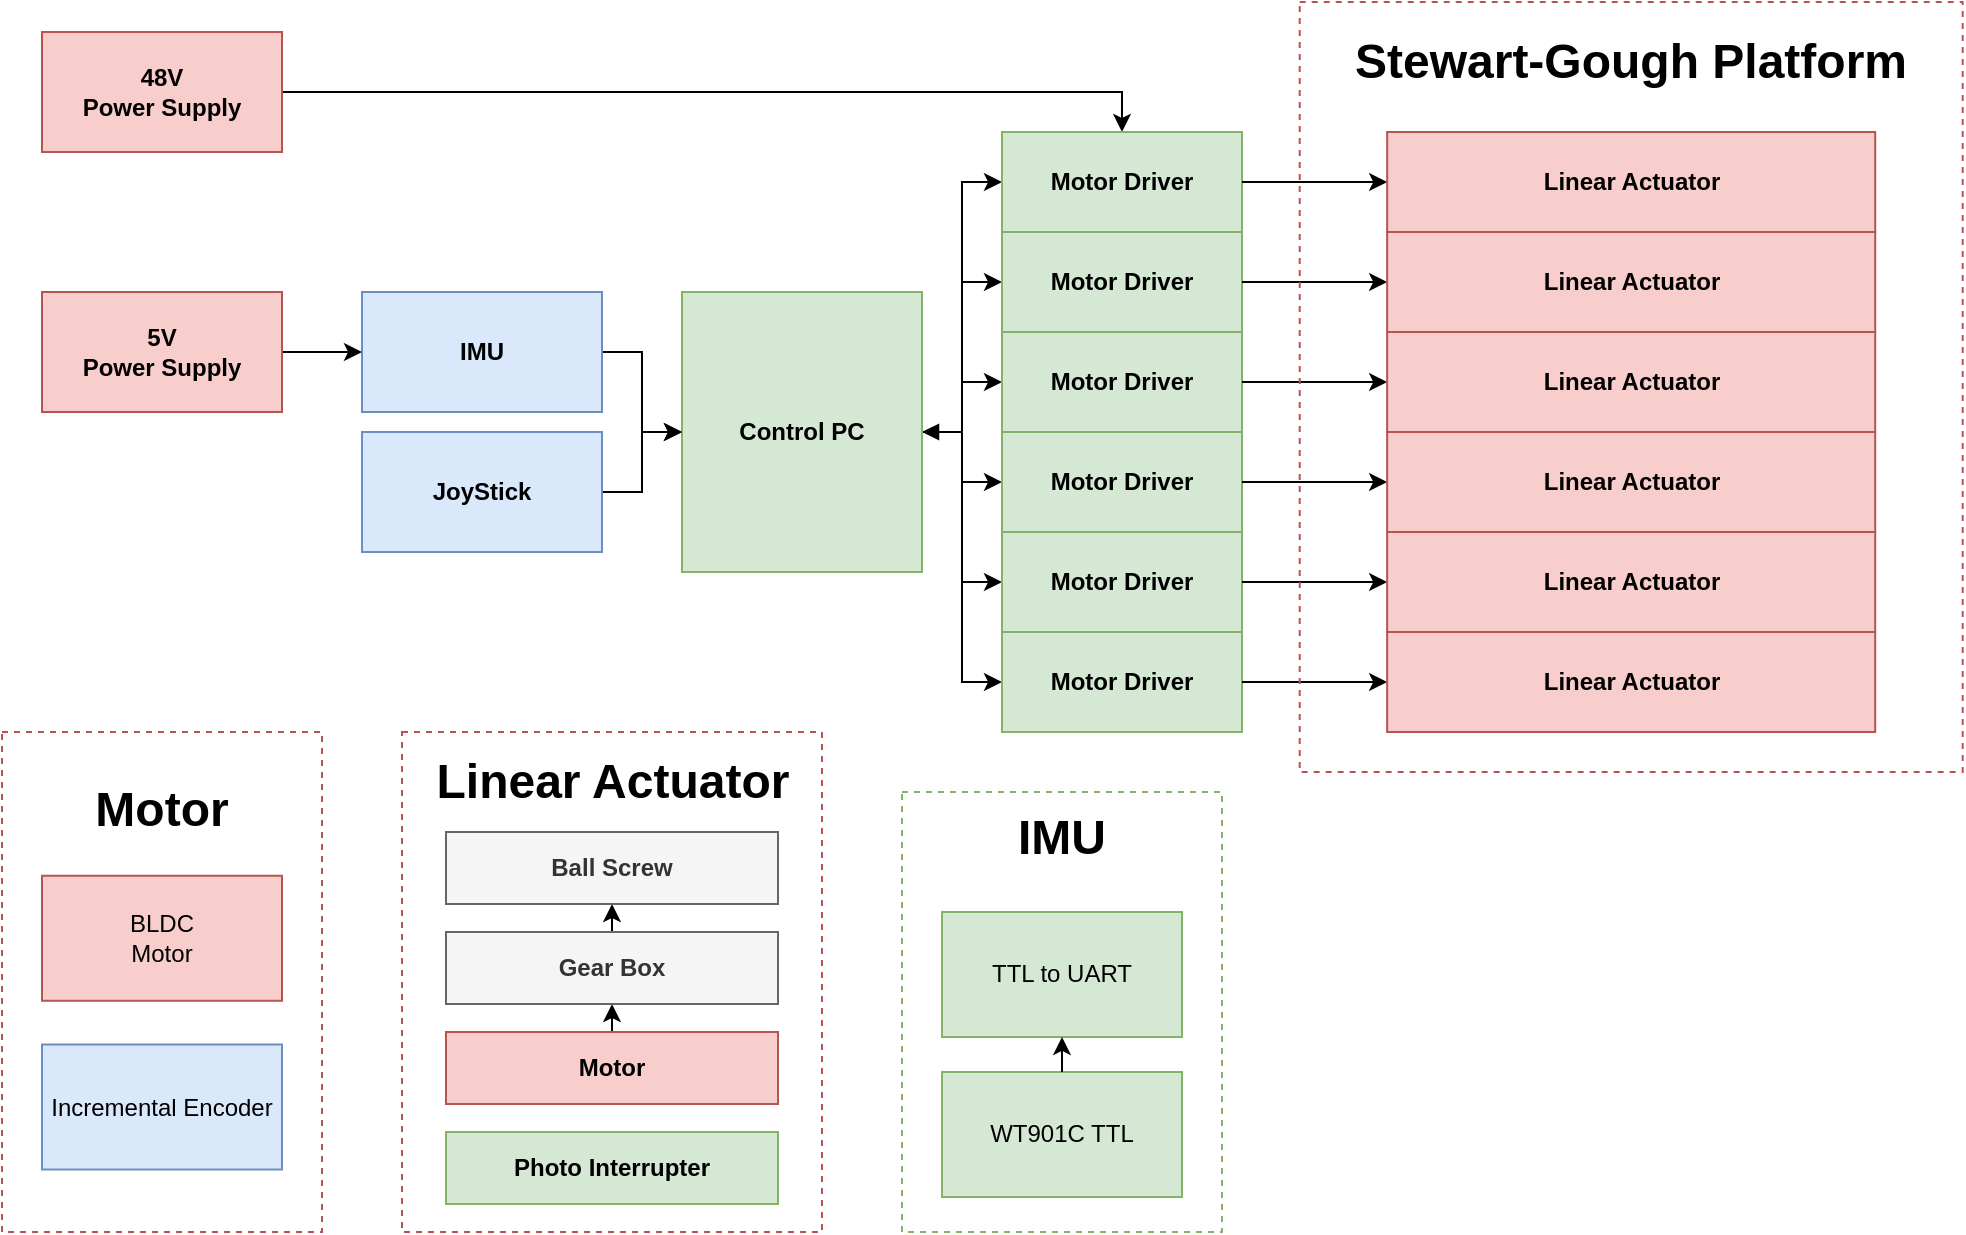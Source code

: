 <mxfile version="20.6.0" type="github">
  <diagram id="8bSMZnSCWfxR5P--v4D5" name="페이지-1">
    <mxGraphModel dx="1422" dy="754" grid="1" gridSize="10" guides="1" tooltips="1" connect="1" arrows="1" fold="1" page="1" pageScale="1" pageWidth="827" pageHeight="1169" math="0" shadow="0">
      <root>
        <mxCell id="0" />
        <mxCell id="1" parent="0" />
        <mxCell id="63neIwI_dCzHbPOVYyF_-1" value="" style="edgeStyle=orthogonalEdgeStyle;rounded=0;orthogonalLoop=1;jettySize=auto;html=1;" parent="1" source="63neIwI_dCzHbPOVYyF_-7" target="63neIwI_dCzHbPOVYyF_-33" edge="1">
          <mxGeometry relative="1" as="geometry" />
        </mxCell>
        <mxCell id="63neIwI_dCzHbPOVYyF_-2" style="edgeStyle=orthogonalEdgeStyle;rounded=0;orthogonalLoop=1;jettySize=auto;html=1;exitX=1;exitY=0.5;exitDx=0;exitDy=0;entryX=0;entryY=0.5;entryDx=0;entryDy=0;" parent="1" source="63neIwI_dCzHbPOVYyF_-7" target="63neIwI_dCzHbPOVYyF_-34" edge="1">
          <mxGeometry relative="1" as="geometry" />
        </mxCell>
        <mxCell id="63neIwI_dCzHbPOVYyF_-3" style="edgeStyle=orthogonalEdgeStyle;rounded=0;orthogonalLoop=1;jettySize=auto;html=1;exitX=1;exitY=0.5;exitDx=0;exitDy=0;entryX=0;entryY=0.5;entryDx=0;entryDy=0;" parent="1" source="63neIwI_dCzHbPOVYyF_-7" target="63neIwI_dCzHbPOVYyF_-35" edge="1">
          <mxGeometry relative="1" as="geometry" />
        </mxCell>
        <mxCell id="63neIwI_dCzHbPOVYyF_-4" style="edgeStyle=orthogonalEdgeStyle;rounded=0;orthogonalLoop=1;jettySize=auto;html=1;exitX=1;exitY=0.5;exitDx=0;exitDy=0;entryX=0;entryY=0.5;entryDx=0;entryDy=0;" parent="1" source="63neIwI_dCzHbPOVYyF_-7" target="63neIwI_dCzHbPOVYyF_-32" edge="1">
          <mxGeometry relative="1" as="geometry" />
        </mxCell>
        <mxCell id="63neIwI_dCzHbPOVYyF_-5" style="edgeStyle=orthogonalEdgeStyle;rounded=0;orthogonalLoop=1;jettySize=auto;html=1;exitX=1;exitY=0.5;exitDx=0;exitDy=0;entryX=0;entryY=0.5;entryDx=0;entryDy=0;" parent="1" source="63neIwI_dCzHbPOVYyF_-7" target="63neIwI_dCzHbPOVYyF_-31" edge="1">
          <mxGeometry relative="1" as="geometry" />
        </mxCell>
        <mxCell id="63neIwI_dCzHbPOVYyF_-6" style="edgeStyle=orthogonalEdgeStyle;rounded=0;orthogonalLoop=1;jettySize=auto;html=1;exitX=1;exitY=0.5;exitDx=0;exitDy=0;entryX=0;entryY=0.5;entryDx=0;entryDy=0;startArrow=block;startFill=1;" parent="1" source="63neIwI_dCzHbPOVYyF_-7" target="63neIwI_dCzHbPOVYyF_-30" edge="1">
          <mxGeometry relative="1" as="geometry" />
        </mxCell>
        <mxCell id="63neIwI_dCzHbPOVYyF_-7" value="&lt;b&gt;Control PC&lt;/b&gt;" style="rounded=0;whiteSpace=wrap;html=1;fillColor=#d5e8d4;strokeColor=#82b366;" parent="1" vertex="1">
          <mxGeometry x="420" y="270" width="120" height="140" as="geometry" />
        </mxCell>
        <mxCell id="63neIwI_dCzHbPOVYyF_-8" value="" style="edgeStyle=orthogonalEdgeStyle;rounded=0;orthogonalLoop=1;jettySize=auto;html=1;" parent="1" source="63neIwI_dCzHbPOVYyF_-9" target="63neIwI_dCzHbPOVYyF_-7" edge="1">
          <mxGeometry relative="1" as="geometry" />
        </mxCell>
        <mxCell id="63neIwI_dCzHbPOVYyF_-9" value="&lt;b&gt;IMU&lt;/b&gt;" style="rounded=0;whiteSpace=wrap;html=1;fillColor=#dae8fc;strokeColor=#6c8ebf;" parent="1" vertex="1">
          <mxGeometry x="260" y="270" width="120" height="60" as="geometry" />
        </mxCell>
        <mxCell id="63neIwI_dCzHbPOVYyF_-10" value="" style="edgeStyle=orthogonalEdgeStyle;rounded=0;orthogonalLoop=1;jettySize=auto;html=1;" parent="1" source="63neIwI_dCzHbPOVYyF_-11" target="63neIwI_dCzHbPOVYyF_-7" edge="1">
          <mxGeometry relative="1" as="geometry" />
        </mxCell>
        <mxCell id="63neIwI_dCzHbPOVYyF_-11" value="&lt;b&gt;JoyStick&lt;/b&gt;" style="rounded=0;whiteSpace=wrap;html=1;fillColor=#dae8fc;strokeColor=#6c8ebf;" parent="1" vertex="1">
          <mxGeometry x="260" y="340" width="120" height="60" as="geometry" />
        </mxCell>
        <mxCell id="63neIwI_dCzHbPOVYyF_-12" value="" style="edgeStyle=orthogonalEdgeStyle;rounded=0;orthogonalLoop=1;jettySize=auto;html=1;" parent="1" source="63neIwI_dCzHbPOVYyF_-13" target="63neIwI_dCzHbPOVYyF_-9" edge="1">
          <mxGeometry relative="1" as="geometry" />
        </mxCell>
        <mxCell id="63neIwI_dCzHbPOVYyF_-13" value="&lt;b&gt;5V&lt;br&gt;Power Supply&lt;/b&gt;" style="rounded=0;whiteSpace=wrap;html=1;fillColor=#f8cecc;strokeColor=#b85450;" parent="1" vertex="1">
          <mxGeometry x="100" y="270" width="120" height="60" as="geometry" />
        </mxCell>
        <mxCell id="63neIwI_dCzHbPOVYyF_-14" style="edgeStyle=orthogonalEdgeStyle;rounded=0;orthogonalLoop=1;jettySize=auto;html=1;exitX=1;exitY=0.5;exitDx=0;exitDy=0;entryX=0.5;entryY=0;entryDx=0;entryDy=0;" parent="1" source="63neIwI_dCzHbPOVYyF_-15" target="63neIwI_dCzHbPOVYyF_-30" edge="1">
          <mxGeometry relative="1" as="geometry" />
        </mxCell>
        <mxCell id="63neIwI_dCzHbPOVYyF_-15" value="&lt;b&gt;48V&lt;br&gt;Power Supply&lt;/b&gt;" style="rounded=0;whiteSpace=wrap;html=1;fillColor=#f8cecc;strokeColor=#b85450;" parent="1" vertex="1">
          <mxGeometry x="100" y="140" width="120" height="60" as="geometry" />
        </mxCell>
        <mxCell id="63neIwI_dCzHbPOVYyF_-24" value="" style="group" parent="1" vertex="1" connectable="0">
          <mxGeometry x="80" y="490" width="160" height="250" as="geometry" />
        </mxCell>
        <mxCell id="63neIwI_dCzHbPOVYyF_-25" value="" style="rounded=0;whiteSpace=wrap;html=1;fillColor=none;dashed=1;strokeColor=#b85450;" parent="63neIwI_dCzHbPOVYyF_-24" vertex="1">
          <mxGeometry width="160" height="250" as="geometry" />
        </mxCell>
        <mxCell id="63neIwI_dCzHbPOVYyF_-26" value="Incremental Encoder" style="rounded=0;whiteSpace=wrap;html=1;fillColor=#dae8fc;strokeColor=#6c8ebf;" parent="63neIwI_dCzHbPOVYyF_-24" vertex="1">
          <mxGeometry x="20" y="156.25" width="120" height="62.5" as="geometry" />
        </mxCell>
        <mxCell id="63neIwI_dCzHbPOVYyF_-27" value="&lt;h1&gt;Motor&lt;/h1&gt;" style="text;html=1;strokeColor=none;fillColor=none;align=center;verticalAlign=middle;whiteSpace=wrap;rounded=0;dashed=1;" parent="63neIwI_dCzHbPOVYyF_-24" vertex="1">
          <mxGeometry x="50" y="15.625" width="60" height="46.875" as="geometry" />
        </mxCell>
        <mxCell id="63neIwI_dCzHbPOVYyF_-28" value="BLDC&lt;br&gt;Motor" style="rounded=0;whiteSpace=wrap;html=1;fillColor=#f8cecc;strokeColor=#b85450;" parent="63neIwI_dCzHbPOVYyF_-24" vertex="1">
          <mxGeometry x="20" y="71.875" width="120" height="62.5" as="geometry" />
        </mxCell>
        <mxCell id="63neIwI_dCzHbPOVYyF_-29" value="" style="group" parent="1" vertex="1" connectable="0">
          <mxGeometry x="580" y="190" width="120" height="300" as="geometry" />
        </mxCell>
        <mxCell id="63neIwI_dCzHbPOVYyF_-30" value="&lt;b&gt;Motor Driver&lt;/b&gt;" style="rounded=0;whiteSpace=wrap;html=1;fillColor=#d5e8d4;strokeColor=#82b366;" parent="63neIwI_dCzHbPOVYyF_-29" vertex="1">
          <mxGeometry width="120" height="50" as="geometry" />
        </mxCell>
        <mxCell id="63neIwI_dCzHbPOVYyF_-31" value="&lt;b&gt;Motor Driver&lt;/b&gt;" style="rounded=0;whiteSpace=wrap;html=1;fillColor=#d5e8d4;strokeColor=#82b366;" parent="63neIwI_dCzHbPOVYyF_-29" vertex="1">
          <mxGeometry y="50" width="120" height="50" as="geometry" />
        </mxCell>
        <mxCell id="63neIwI_dCzHbPOVYyF_-32" value="&lt;b&gt;Motor Driver&lt;/b&gt;" style="rounded=0;whiteSpace=wrap;html=1;fillColor=#d5e8d4;strokeColor=#82b366;" parent="63neIwI_dCzHbPOVYyF_-29" vertex="1">
          <mxGeometry y="100" width="120" height="50" as="geometry" />
        </mxCell>
        <mxCell id="63neIwI_dCzHbPOVYyF_-33" value="&lt;b&gt;Motor Driver&lt;/b&gt;" style="rounded=0;whiteSpace=wrap;html=1;fillColor=#d5e8d4;strokeColor=#82b366;" parent="63neIwI_dCzHbPOVYyF_-29" vertex="1">
          <mxGeometry y="150" width="120" height="50" as="geometry" />
        </mxCell>
        <mxCell id="63neIwI_dCzHbPOVYyF_-34" value="&lt;b&gt;Motor Driver&lt;/b&gt;" style="rounded=0;whiteSpace=wrap;html=1;fillColor=#d5e8d4;strokeColor=#82b366;" parent="63neIwI_dCzHbPOVYyF_-29" vertex="1">
          <mxGeometry y="200" width="120" height="50" as="geometry" />
        </mxCell>
        <mxCell id="63neIwI_dCzHbPOVYyF_-35" value="&lt;b&gt;Motor Driver&lt;/b&gt;" style="rounded=0;whiteSpace=wrap;html=1;fillColor=#d5e8d4;strokeColor=#82b366;" parent="63neIwI_dCzHbPOVYyF_-29" vertex="1">
          <mxGeometry y="250" width="120" height="50" as="geometry" />
        </mxCell>
        <mxCell id="63neIwI_dCzHbPOVYyF_-36" style="edgeStyle=orthogonalEdgeStyle;rounded=0;orthogonalLoop=1;jettySize=auto;html=1;exitX=1;exitY=0.5;exitDx=0;exitDy=0;" parent="1" source="63neIwI_dCzHbPOVYyF_-30" target="63neIwI_dCzHbPOVYyF_-46" edge="1">
          <mxGeometry relative="1" as="geometry" />
        </mxCell>
        <mxCell id="63neIwI_dCzHbPOVYyF_-37" style="edgeStyle=orthogonalEdgeStyle;rounded=0;orthogonalLoop=1;jettySize=auto;html=1;exitX=1;exitY=0.5;exitDx=0;exitDy=0;" parent="1" source="63neIwI_dCzHbPOVYyF_-31" target="63neIwI_dCzHbPOVYyF_-47" edge="1">
          <mxGeometry relative="1" as="geometry" />
        </mxCell>
        <mxCell id="63neIwI_dCzHbPOVYyF_-38" style="edgeStyle=orthogonalEdgeStyle;rounded=0;orthogonalLoop=1;jettySize=auto;html=1;exitX=1;exitY=0.5;exitDx=0;exitDy=0;entryX=0;entryY=0.5;entryDx=0;entryDy=0;" parent="1" source="63neIwI_dCzHbPOVYyF_-32" target="63neIwI_dCzHbPOVYyF_-48" edge="1">
          <mxGeometry relative="1" as="geometry" />
        </mxCell>
        <mxCell id="63neIwI_dCzHbPOVYyF_-39" style="edgeStyle=orthogonalEdgeStyle;rounded=0;orthogonalLoop=1;jettySize=auto;html=1;exitX=1;exitY=0.5;exitDx=0;exitDy=0;" parent="1" source="63neIwI_dCzHbPOVYyF_-33" target="63neIwI_dCzHbPOVYyF_-49" edge="1">
          <mxGeometry relative="1" as="geometry" />
        </mxCell>
        <mxCell id="63neIwI_dCzHbPOVYyF_-40" style="edgeStyle=orthogonalEdgeStyle;rounded=0;orthogonalLoop=1;jettySize=auto;html=1;exitX=1;exitY=0.5;exitDx=0;exitDy=0;entryX=0;entryY=0.5;entryDx=0;entryDy=0;" parent="1" source="63neIwI_dCzHbPOVYyF_-34" target="63neIwI_dCzHbPOVYyF_-50" edge="1">
          <mxGeometry relative="1" as="geometry" />
        </mxCell>
        <mxCell id="63neIwI_dCzHbPOVYyF_-41" style="edgeStyle=orthogonalEdgeStyle;rounded=0;orthogonalLoop=1;jettySize=auto;html=1;exitX=1;exitY=0.5;exitDx=0;exitDy=0;entryX=0;entryY=0.5;entryDx=0;entryDy=0;" parent="1" source="63neIwI_dCzHbPOVYyF_-35" target="63neIwI_dCzHbPOVYyF_-51" edge="1">
          <mxGeometry relative="1" as="geometry" />
        </mxCell>
        <mxCell id="63neIwI_dCzHbPOVYyF_-42" value="" style="group" parent="1" vertex="1" connectable="0">
          <mxGeometry x="728.86" y="125" width="331.48" height="385" as="geometry" />
        </mxCell>
        <mxCell id="63neIwI_dCzHbPOVYyF_-43" value="" style="rounded=0;whiteSpace=wrap;html=1;dashed=1;fillColor=none;strokeColor=#b85450;" parent="63neIwI_dCzHbPOVYyF_-42" vertex="1">
          <mxGeometry width="331.48" height="385" as="geometry" />
        </mxCell>
        <mxCell id="63neIwI_dCzHbPOVYyF_-44" value="&lt;h1&gt;Stewart-Gough Platform&lt;/h1&gt;" style="text;html=1;strokeColor=none;fillColor=none;align=center;verticalAlign=middle;whiteSpace=wrap;rounded=0;dashed=1;" parent="63neIwI_dCzHbPOVYyF_-42" vertex="1">
          <mxGeometry x="23.1" y="15" width="285.29" height="30" as="geometry" />
        </mxCell>
        <mxCell id="63neIwI_dCzHbPOVYyF_-45" value="" style="group" parent="63neIwI_dCzHbPOVYyF_-42" vertex="1" connectable="0">
          <mxGeometry x="43.717" y="65" width="244.04" height="300" as="geometry" />
        </mxCell>
        <mxCell id="63neIwI_dCzHbPOVYyF_-46" value="&lt;b&gt;Linear Actuator&lt;/b&gt;" style="rounded=0;whiteSpace=wrap;html=1;fillColor=#f8cecc;strokeColor=#b85450;" parent="63neIwI_dCzHbPOVYyF_-45" vertex="1">
          <mxGeometry x="0.01" width="244.03" height="50" as="geometry" />
        </mxCell>
        <mxCell id="63neIwI_dCzHbPOVYyF_-47" value="&lt;b&gt;Linear Actuator&lt;/b&gt;" style="rounded=0;whiteSpace=wrap;html=1;fillColor=#f8cecc;strokeColor=#b85450;" parent="63neIwI_dCzHbPOVYyF_-45" vertex="1">
          <mxGeometry y="50" width="244.03" height="50" as="geometry" />
        </mxCell>
        <mxCell id="63neIwI_dCzHbPOVYyF_-48" value="&lt;b&gt;Linear Actuator&lt;/b&gt;" style="rounded=0;whiteSpace=wrap;html=1;fillColor=#f8cecc;strokeColor=#b85450;" parent="63neIwI_dCzHbPOVYyF_-45" vertex="1">
          <mxGeometry y="100" width="244.03" height="50" as="geometry" />
        </mxCell>
        <mxCell id="63neIwI_dCzHbPOVYyF_-49" value="&lt;b&gt;Linear Actuator&lt;/b&gt;" style="rounded=0;whiteSpace=wrap;html=1;fillColor=#f8cecc;strokeColor=#b85450;" parent="63neIwI_dCzHbPOVYyF_-45" vertex="1">
          <mxGeometry y="150" width="244.03" height="50" as="geometry" />
        </mxCell>
        <mxCell id="63neIwI_dCzHbPOVYyF_-50" value="&lt;b&gt;Linear Actuator&lt;/b&gt;" style="rounded=0;whiteSpace=wrap;html=1;fillColor=#f8cecc;strokeColor=#b85450;" parent="63neIwI_dCzHbPOVYyF_-45" vertex="1">
          <mxGeometry y="200" width="244.03" height="50" as="geometry" />
        </mxCell>
        <mxCell id="63neIwI_dCzHbPOVYyF_-51" value="&lt;b&gt;Linear Actuator&lt;/b&gt;" style="rounded=0;whiteSpace=wrap;html=1;fillColor=#f8cecc;strokeColor=#b85450;" parent="63neIwI_dCzHbPOVYyF_-45" vertex="1">
          <mxGeometry y="250" width="244.03" height="50" as="geometry" />
        </mxCell>
        <mxCell id="63neIwI_dCzHbPOVYyF_-17" value="" style="rounded=0;whiteSpace=wrap;html=1;fillColor=none;strokeColor=#b85450;dashed=1;" parent="1" vertex="1">
          <mxGeometry x="280" y="490" width="210" height="250" as="geometry" />
        </mxCell>
        <mxCell id="63neIwI_dCzHbPOVYyF_-18" style="edgeStyle=orthogonalEdgeStyle;rounded=0;orthogonalLoop=1;jettySize=auto;html=1;exitX=0.5;exitY=0;exitDx=0;exitDy=0;entryX=0.5;entryY=1;entryDx=0;entryDy=0;" parent="1" source="63neIwI_dCzHbPOVYyF_-19" target="63neIwI_dCzHbPOVYyF_-21" edge="1">
          <mxGeometry relative="1" as="geometry" />
        </mxCell>
        <mxCell id="63neIwI_dCzHbPOVYyF_-19" value="&lt;b&gt;Motor&lt;/b&gt;" style="rounded=0;whiteSpace=wrap;html=1;fillColor=#f8cecc;strokeColor=#b85450;" parent="1" vertex="1">
          <mxGeometry x="302" y="640" width="166" height="36" as="geometry" />
        </mxCell>
        <mxCell id="63neIwI_dCzHbPOVYyF_-20" style="edgeStyle=orthogonalEdgeStyle;rounded=0;orthogonalLoop=1;jettySize=auto;html=1;exitX=0.5;exitY=0;exitDx=0;exitDy=0;entryX=0.5;entryY=1;entryDx=0;entryDy=0;" parent="1" source="63neIwI_dCzHbPOVYyF_-21" target="63neIwI_dCzHbPOVYyF_-22" edge="1">
          <mxGeometry relative="1" as="geometry" />
        </mxCell>
        <mxCell id="63neIwI_dCzHbPOVYyF_-21" value="&lt;b&gt;Gear Box&lt;/b&gt;" style="rounded=0;whiteSpace=wrap;html=1;fillColor=#f5f5f5;fontColor=#333333;strokeColor=#666666;" parent="1" vertex="1">
          <mxGeometry x="302" y="590" width="166" height="36" as="geometry" />
        </mxCell>
        <mxCell id="63neIwI_dCzHbPOVYyF_-22" value="&lt;b&gt;Ball Screw&lt;/b&gt;" style="rounded=0;whiteSpace=wrap;html=1;fillColor=#f5f5f5;fontColor=#333333;strokeColor=#666666;" parent="1" vertex="1">
          <mxGeometry x="302" y="540" width="166" height="36" as="geometry" />
        </mxCell>
        <mxCell id="63neIwI_dCzHbPOVYyF_-23" value="&lt;h1&gt;Linear Actuator&lt;/h1&gt;" style="text;html=1;strokeColor=none;fillColor=none;align=center;verticalAlign=middle;whiteSpace=wrap;rounded=0;dashed=1;" parent="1" vertex="1">
          <mxGeometry x="282.5" y="500" width="205" height="30" as="geometry" />
        </mxCell>
        <mxCell id="63neIwI_dCzHbPOVYyF_-52" value="&lt;b&gt;Photo Interrupter&lt;/b&gt;" style="rounded=0;whiteSpace=wrap;html=1;fillColor=#d5e8d4;strokeColor=#82b366;" parent="1" vertex="1">
          <mxGeometry x="302" y="690" width="166" height="36" as="geometry" />
        </mxCell>
        <mxCell id="qbGc8GxLN_YdWcoP7S5h-10" value="" style="group" vertex="1" connectable="0" parent="1">
          <mxGeometry x="530" y="520" width="160" height="220" as="geometry" />
        </mxCell>
        <mxCell id="qbGc8GxLN_YdWcoP7S5h-2" value="" style="rounded=0;whiteSpace=wrap;html=1;fillColor=none;dashed=1;strokeColor=#82b366;" vertex="1" parent="qbGc8GxLN_YdWcoP7S5h-10">
          <mxGeometry width="160" height="220" as="geometry" />
        </mxCell>
        <mxCell id="qbGc8GxLN_YdWcoP7S5h-4" value="&lt;h1&gt;IMU&lt;/h1&gt;" style="text;html=1;strokeColor=none;fillColor=none;align=center;verticalAlign=middle;whiteSpace=wrap;rounded=0;dashed=1;" vertex="1" parent="qbGc8GxLN_YdWcoP7S5h-10">
          <mxGeometry x="50" y="0.005" width="60" height="46.875" as="geometry" />
        </mxCell>
        <mxCell id="qbGc8GxLN_YdWcoP7S5h-5" value="WT901C TTL" style="rounded=0;whiteSpace=wrap;html=1;fillColor=#d5e8d4;strokeColor=#82b366;" vertex="1" parent="qbGc8GxLN_YdWcoP7S5h-10">
          <mxGeometry x="20" y="140.005" width="120" height="62.5" as="geometry" />
        </mxCell>
        <mxCell id="qbGc8GxLN_YdWcoP7S5h-6" value="TTL to UART" style="rounded=0;whiteSpace=wrap;html=1;fillColor=#d5e8d4;strokeColor=#82b366;" vertex="1" parent="qbGc8GxLN_YdWcoP7S5h-10">
          <mxGeometry x="20" y="59.995" width="120" height="62.5" as="geometry" />
        </mxCell>
        <mxCell id="qbGc8GxLN_YdWcoP7S5h-8" style="edgeStyle=orthogonalEdgeStyle;rounded=0;orthogonalLoop=1;jettySize=auto;html=1;exitX=0.5;exitY=0;exitDx=0;exitDy=0;entryX=0.5;entryY=1;entryDx=0;entryDy=0;" edge="1" parent="qbGc8GxLN_YdWcoP7S5h-10" source="qbGc8GxLN_YdWcoP7S5h-5" target="qbGc8GxLN_YdWcoP7S5h-6">
          <mxGeometry relative="1" as="geometry" />
        </mxCell>
      </root>
    </mxGraphModel>
  </diagram>
</mxfile>
